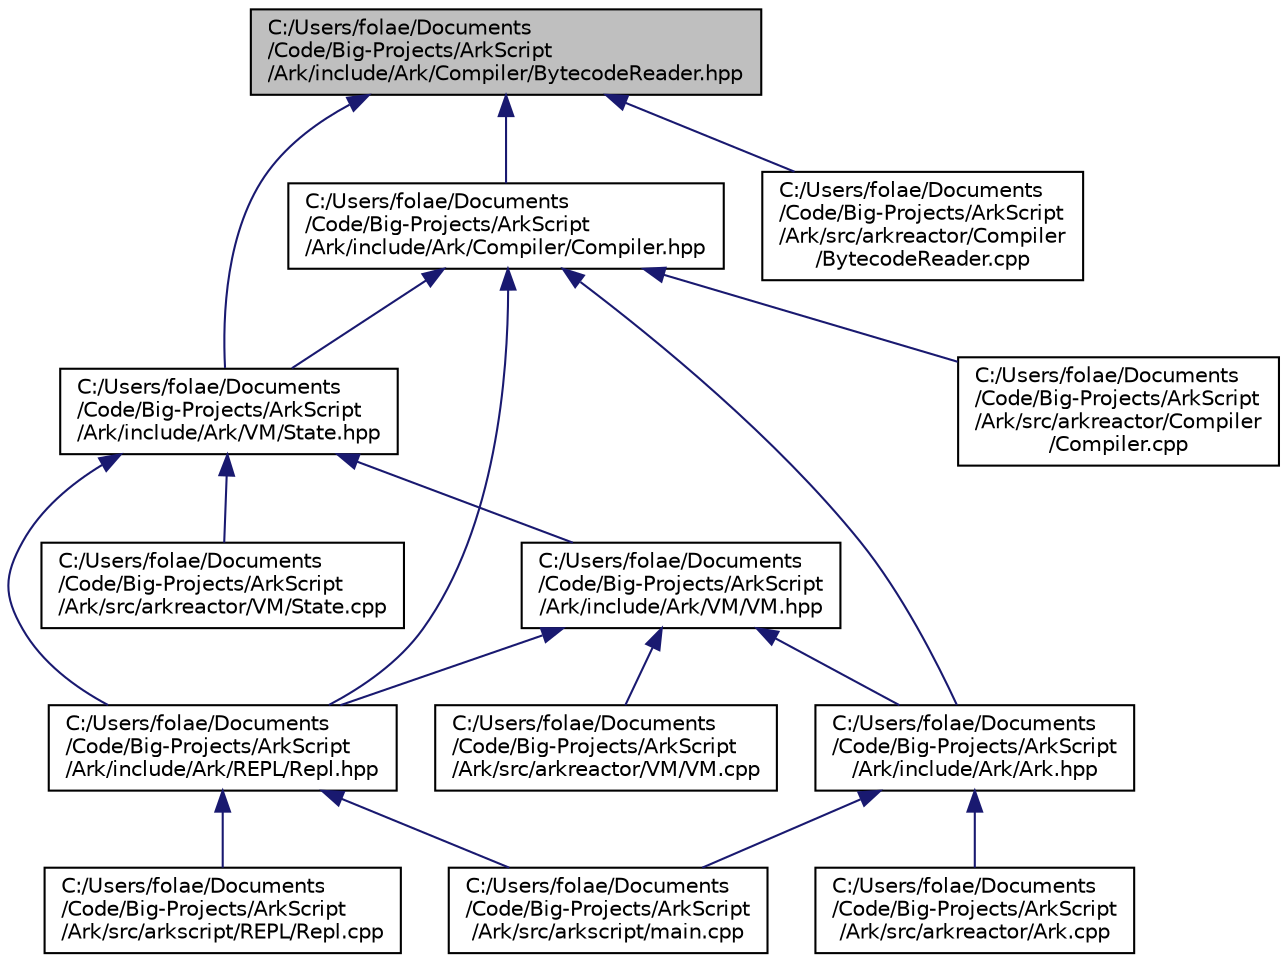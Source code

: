 digraph "C:/Users/folae/Documents/Code/Big-Projects/ArkScript/Ark/include/Ark/Compiler/BytecodeReader.hpp"
{
 // INTERACTIVE_SVG=YES
 // LATEX_PDF_SIZE
  edge [fontname="Helvetica",fontsize="10",labelfontname="Helvetica",labelfontsize="10"];
  node [fontname="Helvetica",fontsize="10",shape=record];
  Node1 [label="C:/Users/folae/Documents\l/Code/Big-Projects/ArkScript\l/Ark/include/Ark/Compiler/BytecodeReader.hpp",height=0.2,width=0.4,color="black", fillcolor="grey75", style="filled", fontcolor="black",tooltip="A bytecode disassembler for ArkScript."];
  Node1 -> Node2 [dir="back",color="midnightblue",fontsize="10",style="solid",fontname="Helvetica"];
  Node2 [label="C:/Users/folae/Documents\l/Code/Big-Projects/ArkScript\l/Ark/include/Ark/Compiler/Compiler.hpp",height=0.2,width=0.4,color="black", fillcolor="white", style="filled",URL="$d8/d0f/Compiler_8hpp.html",tooltip="ArkScript compiler is in charge of transforming the AST into bytecode."];
  Node2 -> Node3 [dir="back",color="midnightblue",fontsize="10",style="solid",fontname="Helvetica"];
  Node3 [label="C:/Users/folae/Documents\l/Code/Big-Projects/ArkScript\l/Ark/include/Ark/Ark.hpp",height=0.2,width=0.4,color="black", fillcolor="white", style="filled",URL="$d3/d7e/Ark_8hpp.html",tooltip="Includes the needed files to start using ArkScript."];
  Node3 -> Node4 [dir="back",color="midnightblue",fontsize="10",style="solid",fontname="Helvetica"];
  Node4 [label="C:/Users/folae/Documents\l/Code/Big-Projects/ArkScript\l/Ark/src/arkreactor/Ark.cpp",height=0.2,width=0.4,color="black", fillcolor="white", style="filled",URL="$dc/d32/Ark_8cpp.html",tooltip=" "];
  Node3 -> Node5 [dir="back",color="midnightblue",fontsize="10",style="solid",fontname="Helvetica"];
  Node5 [label="C:/Users/folae/Documents\l/Code/Big-Projects/ArkScript\l/Ark/src/arkscript/main.cpp",height=0.2,width=0.4,color="black", fillcolor="white", style="filled",URL="$df/d0a/main_8cpp.html",tooltip=" "];
  Node2 -> Node6 [dir="back",color="midnightblue",fontsize="10",style="solid",fontname="Helvetica"];
  Node6 [label="C:/Users/folae/Documents\l/Code/Big-Projects/ArkScript\l/Ark/include/Ark/REPL/Repl.hpp",height=0.2,width=0.4,color="black", fillcolor="white", style="filled",URL="$d5/da5/Repl_8hpp.html",tooltip="ArkScript REPL - Read Eval Print Loop."];
  Node6 -> Node7 [dir="back",color="midnightblue",fontsize="10",style="solid",fontname="Helvetica"];
  Node7 [label="C:/Users/folae/Documents\l/Code/Big-Projects/ArkScript\l/Ark/src/arkscript/REPL/Repl.cpp",height=0.2,width=0.4,color="black", fillcolor="white", style="filled",URL="$d7/d46/Repl_8cpp.html",tooltip=" "];
  Node6 -> Node5 [dir="back",color="midnightblue",fontsize="10",style="solid",fontname="Helvetica"];
  Node2 -> Node8 [dir="back",color="midnightblue",fontsize="10",style="solid",fontname="Helvetica"];
  Node8 [label="C:/Users/folae/Documents\l/Code/Big-Projects/ArkScript\l/Ark/include/Ark/VM/State.hpp",height=0.2,width=0.4,color="black", fillcolor="white", style="filled",URL="$d0/db5/State_8hpp.html",tooltip="State used by the virtual machine: it loads the bytecode, can compile it if needed,..."];
  Node8 -> Node6 [dir="back",color="midnightblue",fontsize="10",style="solid",fontname="Helvetica"];
  Node8 -> Node9 [dir="back",color="midnightblue",fontsize="10",style="solid",fontname="Helvetica"];
  Node9 [label="C:/Users/folae/Documents\l/Code/Big-Projects/ArkScript\l/Ark/include/Ark/VM/VM.hpp",height=0.2,width=0.4,color="black", fillcolor="white", style="filled",URL="$d1/d91/VM_8hpp.html",tooltip="The ArkScript virtual machine."];
  Node9 -> Node3 [dir="back",color="midnightblue",fontsize="10",style="solid",fontname="Helvetica"];
  Node9 -> Node6 [dir="back",color="midnightblue",fontsize="10",style="solid",fontname="Helvetica"];
  Node9 -> Node10 [dir="back",color="midnightblue",fontsize="10",style="solid",fontname="Helvetica"];
  Node10 [label="C:/Users/folae/Documents\l/Code/Big-Projects/ArkScript\l/Ark/src/arkreactor/VM/VM.cpp",height=0.2,width=0.4,color="black", fillcolor="white", style="filled",URL="$d2/d27/VM_8cpp.html",tooltip=" "];
  Node8 -> Node11 [dir="back",color="midnightblue",fontsize="10",style="solid",fontname="Helvetica"];
  Node11 [label="C:/Users/folae/Documents\l/Code/Big-Projects/ArkScript\l/Ark/src/arkreactor/VM/State.cpp",height=0.2,width=0.4,color="black", fillcolor="white", style="filled",URL="$d0/da0/State_8cpp.html",tooltip=" "];
  Node2 -> Node12 [dir="back",color="midnightblue",fontsize="10",style="solid",fontname="Helvetica"];
  Node12 [label="C:/Users/folae/Documents\l/Code/Big-Projects/ArkScript\l/Ark/src/arkreactor/Compiler\l/Compiler.cpp",height=0.2,width=0.4,color="black", fillcolor="white", style="filled",URL="$de/dfa/Compiler_8cpp.html",tooltip=" "];
  Node1 -> Node8 [dir="back",color="midnightblue",fontsize="10",style="solid",fontname="Helvetica"];
  Node1 -> Node13 [dir="back",color="midnightblue",fontsize="10",style="solid",fontname="Helvetica"];
  Node13 [label="C:/Users/folae/Documents\l/Code/Big-Projects/ArkScript\l/Ark/src/arkreactor/Compiler\l/BytecodeReader.cpp",height=0.2,width=0.4,color="black", fillcolor="white", style="filled",URL="$d5/d36/BytecodeReader_8cpp.html",tooltip=" "];
}
